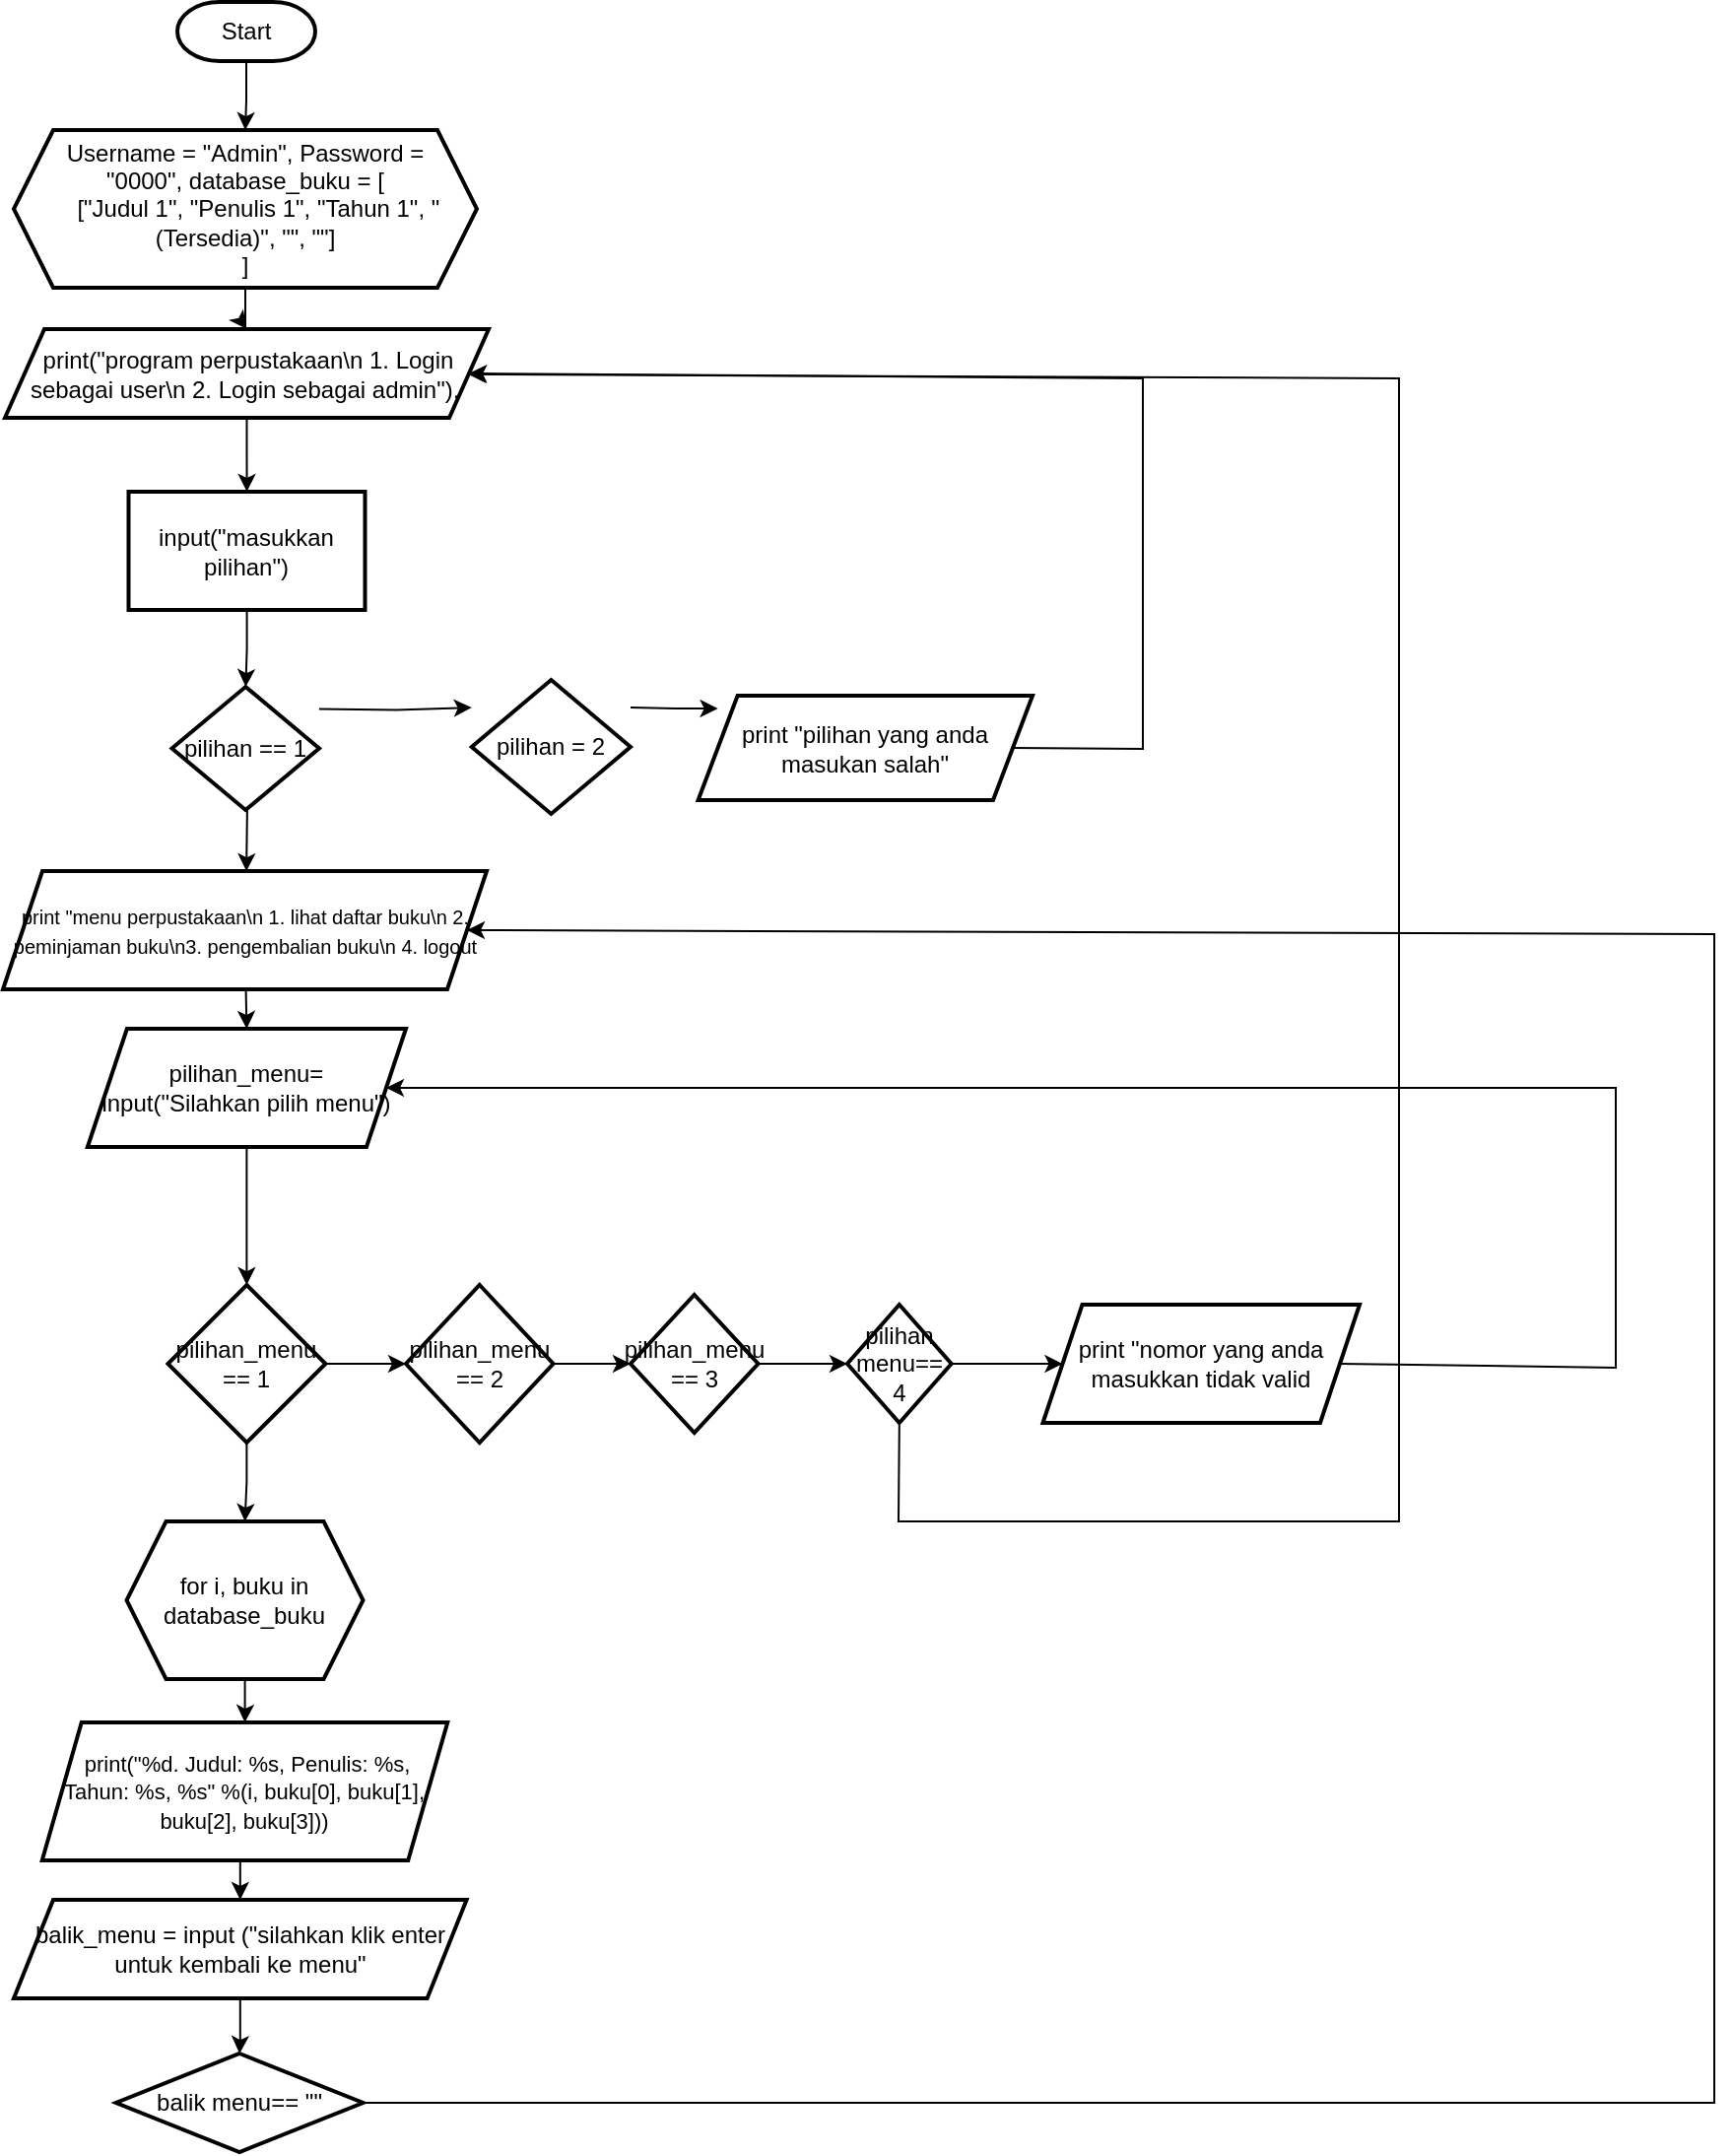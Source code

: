 <mxfile version="22.1.17" type="github">
  <diagram name="Page-1" id="TU6_HEHbgt6ybrDFPS7l">
    <mxGraphModel dx="1114" dy="603" grid="1" gridSize="10" guides="1" tooltips="1" connect="1" arrows="1" fold="1" page="1" pageScale="1" pageWidth="850" pageHeight="1100" math="0" shadow="0">
      <root>
        <mxCell id="0" />
        <mxCell id="1" parent="0" />
        <mxCell id="t8BBSRWHAoElBizVuhs3-4" value="" style="edgeStyle=orthogonalEdgeStyle;rounded=0;orthogonalLoop=1;jettySize=auto;html=1;" edge="1" parent="1" source="t8BBSRWHAoElBizVuhs3-1" target="t8BBSRWHAoElBizVuhs3-3">
          <mxGeometry relative="1" as="geometry" />
        </mxCell>
        <mxCell id="t8BBSRWHAoElBizVuhs3-1" value="Start" style="strokeWidth=2;html=1;shape=mxgraph.flowchart.terminator;whiteSpace=wrap;" vertex="1" parent="1">
          <mxGeometry x="340" y="7" width="70" height="30" as="geometry" />
        </mxCell>
        <mxCell id="t8BBSRWHAoElBizVuhs3-6" value="" style="edgeStyle=orthogonalEdgeStyle;rounded=0;orthogonalLoop=1;jettySize=auto;html=1;" edge="1" parent="1" source="t8BBSRWHAoElBizVuhs3-3" target="t8BBSRWHAoElBizVuhs3-5">
          <mxGeometry relative="1" as="geometry" />
        </mxCell>
        <mxCell id="t8BBSRWHAoElBizVuhs3-3" value="Username = &quot;Admin&quot;, Password = &quot;0000&quot;,&amp;nbsp;database_buku = [&lt;div&gt;&amp;nbsp; &amp;nbsp; [&quot;Judul 1&quot;, &quot;Penulis 1&quot;, &quot;Tahun 1&quot;, &quot;(Tersedia)&quot;, &quot;&quot;, &quot;&quot;]&lt;/div&gt;&lt;div&gt;]&lt;/div&gt;" style="shape=hexagon;perimeter=hexagonPerimeter2;whiteSpace=wrap;html=1;fixedSize=1;strokeWidth=2;" vertex="1" parent="1">
          <mxGeometry x="257" y="72" width="235" height="80" as="geometry" />
        </mxCell>
        <mxCell id="t8BBSRWHAoElBizVuhs3-8" value="" style="edgeStyle=orthogonalEdgeStyle;rounded=0;orthogonalLoop=1;jettySize=auto;html=1;" edge="1" parent="1" source="t8BBSRWHAoElBizVuhs3-5" target="t8BBSRWHAoElBizVuhs3-7">
          <mxGeometry relative="1" as="geometry" />
        </mxCell>
        <mxCell id="t8BBSRWHAoElBizVuhs3-5" value="print(&quot;program perpustakaan\n 1. Login sebagai user\n 2. Login sebagai admin&quot;),&amp;nbsp;" style="shape=parallelogram;perimeter=parallelogramPerimeter;whiteSpace=wrap;html=1;fixedSize=1;strokeWidth=2;" vertex="1" parent="1">
          <mxGeometry x="252.5" y="173" width="245.5" height="45" as="geometry" />
        </mxCell>
        <mxCell id="t8BBSRWHAoElBizVuhs3-10" value="" style="edgeStyle=orthogonalEdgeStyle;rounded=0;orthogonalLoop=1;jettySize=auto;html=1;" edge="1" parent="1" source="t8BBSRWHAoElBizVuhs3-7" target="t8BBSRWHAoElBizVuhs3-9">
          <mxGeometry relative="1" as="geometry" />
        </mxCell>
        <mxCell id="t8BBSRWHAoElBizVuhs3-7" value="input(&quot;masukkan pilihan&quot;)" style="whiteSpace=wrap;html=1;strokeWidth=2;" vertex="1" parent="1">
          <mxGeometry x="315.25" y="255.5" width="120" height="60" as="geometry" />
        </mxCell>
        <mxCell id="t8BBSRWHAoElBizVuhs3-12" value="" style="edgeStyle=orthogonalEdgeStyle;rounded=0;orthogonalLoop=1;jettySize=auto;html=1;" edge="1" parent="1">
          <mxGeometry relative="1" as="geometry">
            <mxPoint x="411.94" y="365.8" as="sourcePoint" />
            <mxPoint x="489.38" y="365" as="targetPoint" />
          </mxGeometry>
        </mxCell>
        <mxCell id="t8BBSRWHAoElBizVuhs3-17" value="" style="edgeStyle=orthogonalEdgeStyle;rounded=0;orthogonalLoop=1;jettySize=auto;html=1;" edge="1" parent="1">
          <mxGeometry relative="1" as="geometry">
            <mxPoint x="375.45" y="416.997" as="sourcePoint" />
            <mxPoint x="375.05" y="448.06" as="targetPoint" />
          </mxGeometry>
        </mxCell>
        <mxCell id="t8BBSRWHAoElBizVuhs3-9" value="pilihan == 1" style="rhombus;whiteSpace=wrap;html=1;strokeWidth=2;" vertex="1" parent="1">
          <mxGeometry x="337.25" y="354.5" width="74.75" height="62.5" as="geometry" />
        </mxCell>
        <mxCell id="t8BBSRWHAoElBizVuhs3-14" value="" style="edgeStyle=orthogonalEdgeStyle;rounded=0;orthogonalLoop=1;jettySize=auto;html=1;" edge="1" parent="1">
          <mxGeometry relative="1" as="geometry">
            <mxPoint x="570" y="365" as="sourcePoint" />
            <mxPoint x="614.31" y="365.5" as="targetPoint" />
          </mxGeometry>
        </mxCell>
        <mxCell id="t8BBSRWHAoElBizVuhs3-11" value="pilihan = 2" style="rhombus;whiteSpace=wrap;html=1;strokeWidth=2;" vertex="1" parent="1">
          <mxGeometry x="489.38" y="351" width="80.62" height="68" as="geometry" />
        </mxCell>
        <mxCell id="t8BBSRWHAoElBizVuhs3-13" value="print &quot;pilihan yang anda masukan salah&quot;" style="shape=parallelogram;perimeter=parallelogramPerimeter;whiteSpace=wrap;html=1;fixedSize=1;strokeWidth=2;" vertex="1" parent="1">
          <mxGeometry x="604.31" y="359" width="169.69" height="53" as="geometry" />
        </mxCell>
        <mxCell id="t8BBSRWHAoElBizVuhs3-15" value="" style="endArrow=classic;html=1;rounded=0;exitX=1;exitY=0.5;exitDx=0;exitDy=0;entryX=1;entryY=0.5;entryDx=0;entryDy=0;" edge="1" parent="1" source="t8BBSRWHAoElBizVuhs3-13" target="t8BBSRWHAoElBizVuhs3-5">
          <mxGeometry width="50" height="50" relative="1" as="geometry">
            <mxPoint x="780" y="388" as="sourcePoint" />
            <mxPoint x="830" y="208" as="targetPoint" />
            <Array as="points">
              <mxPoint x="830" y="386" />
              <mxPoint x="830" y="198" />
            </Array>
          </mxGeometry>
        </mxCell>
        <mxCell id="t8BBSRWHAoElBizVuhs3-19" value="" style="edgeStyle=orthogonalEdgeStyle;rounded=0;orthogonalLoop=1;jettySize=auto;html=1;" edge="1" parent="1" target="t8BBSRWHAoElBizVuhs3-18">
          <mxGeometry relative="1" as="geometry">
            <mxPoint x="374.3" y="488" as="sourcePoint" />
          </mxGeometry>
        </mxCell>
        <mxCell id="t8BBSRWHAoElBizVuhs3-16" value="&lt;font style=&quot;font-size: 10px;&quot;&gt;print &quot;menu perpustakaan\n 1. lihat daftar buku\n 2. peminjaman buku\n3. pengembalian buku\n 4. logout&lt;/font&gt;" style="shape=parallelogram;perimeter=parallelogramPerimeter;whiteSpace=wrap;html=1;fixedSize=1;strokeWidth=2;" vertex="1" parent="1">
          <mxGeometry x="251.51" y="448" width="245.49" height="60" as="geometry" />
        </mxCell>
        <mxCell id="t8BBSRWHAoElBizVuhs3-21" value="" style="edgeStyle=orthogonalEdgeStyle;rounded=0;orthogonalLoop=1;jettySize=auto;html=1;" edge="1" parent="1" source="t8BBSRWHAoElBizVuhs3-18" target="t8BBSRWHAoElBizVuhs3-20">
          <mxGeometry relative="1" as="geometry" />
        </mxCell>
        <mxCell id="t8BBSRWHAoElBizVuhs3-18" value="pilihan_menu= input(&quot;Silahkan pilih menu&quot;)" style="shape=parallelogram;perimeter=parallelogramPerimeter;whiteSpace=wrap;html=1;fixedSize=1;strokeWidth=2;" vertex="1" parent="1">
          <mxGeometry x="294.44" y="528" width="161.56" height="60" as="geometry" />
        </mxCell>
        <mxCell id="t8BBSRWHAoElBizVuhs3-27" value="" style="edgeStyle=orthogonalEdgeStyle;rounded=0;orthogonalLoop=1;jettySize=auto;html=1;" edge="1" parent="1" source="t8BBSRWHAoElBizVuhs3-20" target="t8BBSRWHAoElBizVuhs3-26">
          <mxGeometry relative="1" as="geometry" />
        </mxCell>
        <mxCell id="t8BBSRWHAoElBizVuhs3-39" value="" style="edgeStyle=orthogonalEdgeStyle;rounded=0;orthogonalLoop=1;jettySize=auto;html=1;" edge="1" parent="1" source="t8BBSRWHAoElBizVuhs3-20" target="t8BBSRWHAoElBizVuhs3-38">
          <mxGeometry relative="1" as="geometry" />
        </mxCell>
        <mxCell id="t8BBSRWHAoElBizVuhs3-20" value="pilihan_menu == 1" style="rhombus;whiteSpace=wrap;html=1;strokeWidth=2;" vertex="1" parent="1">
          <mxGeometry x="335.22" y="658" width="80" height="80" as="geometry" />
        </mxCell>
        <mxCell id="t8BBSRWHAoElBizVuhs3-29" value="" style="edgeStyle=orthogonalEdgeStyle;rounded=0;orthogonalLoop=1;jettySize=auto;html=1;" edge="1" parent="1" source="t8BBSRWHAoElBizVuhs3-26" target="t8BBSRWHAoElBizVuhs3-28">
          <mxGeometry relative="1" as="geometry" />
        </mxCell>
        <mxCell id="t8BBSRWHAoElBizVuhs3-26" value="pilihan_menu == 2" style="rhombus;whiteSpace=wrap;html=1;strokeWidth=2;" vertex="1" parent="1">
          <mxGeometry x="456" y="658" width="74.78" height="80" as="geometry" />
        </mxCell>
        <mxCell id="t8BBSRWHAoElBizVuhs3-31" value="" style="edgeStyle=orthogonalEdgeStyle;rounded=0;orthogonalLoop=1;jettySize=auto;html=1;" edge="1" parent="1" source="t8BBSRWHAoElBizVuhs3-28" target="t8BBSRWHAoElBizVuhs3-30">
          <mxGeometry relative="1" as="geometry" />
        </mxCell>
        <mxCell id="t8BBSRWHAoElBizVuhs3-28" value="pilihan_menu == 3" style="rhombus;whiteSpace=wrap;html=1;strokeWidth=2;" vertex="1" parent="1">
          <mxGeometry x="570" y="663" width="64.78" height="70" as="geometry" />
        </mxCell>
        <mxCell id="t8BBSRWHAoElBizVuhs3-35" value="" style="edgeStyle=orthogonalEdgeStyle;rounded=0;orthogonalLoop=1;jettySize=auto;html=1;" edge="1" parent="1" source="t8BBSRWHAoElBizVuhs3-30" target="t8BBSRWHAoElBizVuhs3-34">
          <mxGeometry relative="1" as="geometry" />
        </mxCell>
        <mxCell id="t8BBSRWHAoElBizVuhs3-30" value="pilihan menu== 4" style="rhombus;whiteSpace=wrap;html=1;strokeWidth=2;" vertex="1" parent="1">
          <mxGeometry x="680" y="668" width="52.83" height="60" as="geometry" />
        </mxCell>
        <mxCell id="t8BBSRWHAoElBizVuhs3-34" value="print &quot;nomor yang anda masukkan tidak valid" style="shape=parallelogram;perimeter=parallelogramPerimeter;whiteSpace=wrap;html=1;fixedSize=1;strokeWidth=2;" vertex="1" parent="1">
          <mxGeometry x="779.24" y="668" width="160.76" height="60" as="geometry" />
        </mxCell>
        <mxCell id="t8BBSRWHAoElBizVuhs3-36" value="" style="endArrow=classic;html=1;rounded=0;exitX=1;exitY=0.5;exitDx=0;exitDy=0;entryX=1;entryY=0.5;entryDx=0;entryDy=0;" edge="1" parent="1" source="t8BBSRWHAoElBizVuhs3-34" target="t8BBSRWHAoElBizVuhs3-18">
          <mxGeometry width="50" height="50" relative="1" as="geometry">
            <mxPoint x="990" y="718" as="sourcePoint" />
            <mxPoint x="1040" y="668" as="targetPoint" />
            <Array as="points">
              <mxPoint x="1070" y="700" />
              <mxPoint x="1070" y="558" />
            </Array>
          </mxGeometry>
        </mxCell>
        <mxCell id="t8BBSRWHAoElBizVuhs3-37" value="" style="endArrow=classic;html=1;rounded=0;exitX=0.5;exitY=1;exitDx=0;exitDy=0;" edge="1" parent="1" source="t8BBSRWHAoElBizVuhs3-30" target="t8BBSRWHAoElBizVuhs3-5">
          <mxGeometry width="50" height="50" relative="1" as="geometry">
            <mxPoint x="730" y="798" as="sourcePoint" />
            <mxPoint x="780" y="748" as="targetPoint" />
            <Array as="points">
              <mxPoint x="706" y="778" />
              <mxPoint x="960" y="778" />
              <mxPoint x="960" y="198" />
            </Array>
          </mxGeometry>
        </mxCell>
        <mxCell id="t8BBSRWHAoElBizVuhs3-41" value="" style="edgeStyle=orthogonalEdgeStyle;rounded=0;orthogonalLoop=1;jettySize=auto;html=1;" edge="1" parent="1" source="t8BBSRWHAoElBizVuhs3-38" target="t8BBSRWHAoElBizVuhs3-40">
          <mxGeometry relative="1" as="geometry">
            <mxPoint x="380" y="880" as="targetPoint" />
          </mxGeometry>
        </mxCell>
        <mxCell id="t8BBSRWHAoElBizVuhs3-38" value="for i, buku in database_buku" style="shape=hexagon;perimeter=hexagonPerimeter2;whiteSpace=wrap;html=1;fixedSize=1;strokeWidth=2;" vertex="1" parent="1">
          <mxGeometry x="314.26" y="778" width="120" height="80" as="geometry" />
        </mxCell>
        <mxCell id="t8BBSRWHAoElBizVuhs3-43" value="" style="edgeStyle=orthogonalEdgeStyle;rounded=0;orthogonalLoop=1;jettySize=auto;html=1;exitX=0.5;exitY=1;exitDx=0;exitDy=0;entryX=0.5;entryY=0;entryDx=0;entryDy=0;" edge="1" parent="1" source="t8BBSRWHAoElBizVuhs3-40" target="t8BBSRWHAoElBizVuhs3-42">
          <mxGeometry relative="1" as="geometry">
            <mxPoint x="370" y="970" as="sourcePoint" />
            <mxPoint x="374.3" y="1001" as="targetPoint" />
          </mxGeometry>
        </mxCell>
        <mxCell id="t8BBSRWHAoElBizVuhs3-40" value="&lt;font style=&quot;font-size: 11px;&quot;&gt;&amp;nbsp;print(&quot;%d. Judul: %s, Penulis: %s, Tahun: %s, %s&quot; %(i, buku[0], buku[1], buku[2], buku[3]))&lt;/font&gt;" style="shape=parallelogram;perimeter=parallelogramPerimeter;whiteSpace=wrap;html=1;fixedSize=1;strokeWidth=2;" vertex="1" parent="1">
          <mxGeometry x="271.38" y="880" width="205.74" height="70" as="geometry" />
        </mxCell>
        <mxCell id="t8BBSRWHAoElBizVuhs3-46" value="" style="edgeStyle=orthogonalEdgeStyle;rounded=0;orthogonalLoop=1;jettySize=auto;html=1;" edge="1" parent="1" source="t8BBSRWHAoElBizVuhs3-42" target="t8BBSRWHAoElBizVuhs3-45">
          <mxGeometry relative="1" as="geometry" />
        </mxCell>
        <mxCell id="t8BBSRWHAoElBizVuhs3-42" value="balik_menu = input (&quot;silahkan klik enter untuk kembali ke menu&quot;" style="shape=parallelogram;perimeter=parallelogramPerimeter;whiteSpace=wrap;html=1;fixedSize=1;strokeWidth=2;" vertex="1" parent="1">
          <mxGeometry x="257.0" y="970" width="229.8" height="50" as="geometry" />
        </mxCell>
        <mxCell id="t8BBSRWHAoElBizVuhs3-45" value="balik menu== &quot;&quot;" style="rhombus;whiteSpace=wrap;html=1;strokeWidth=2;" vertex="1" parent="1">
          <mxGeometry x="308.88" y="1048" width="125.38" height="50" as="geometry" />
        </mxCell>
        <mxCell id="t8BBSRWHAoElBizVuhs3-47" value="" style="endArrow=classic;html=1;rounded=0;exitX=1;exitY=0.5;exitDx=0;exitDy=0;entryX=1;entryY=0.5;entryDx=0;entryDy=0;" edge="1" parent="1" source="t8BBSRWHAoElBizVuhs3-45" target="t8BBSRWHAoElBizVuhs3-16">
          <mxGeometry width="50" height="50" relative="1" as="geometry">
            <mxPoint x="540" y="1040" as="sourcePoint" />
            <mxPoint x="590" y="990" as="targetPoint" />
            <Array as="points">
              <mxPoint x="1120" y="1073" />
              <mxPoint x="1120" y="480" />
            </Array>
          </mxGeometry>
        </mxCell>
      </root>
    </mxGraphModel>
  </diagram>
</mxfile>
